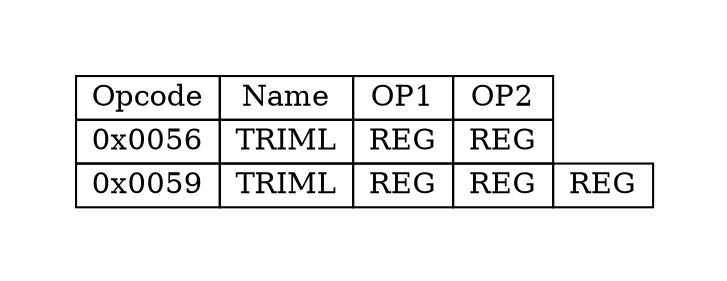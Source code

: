 digraph{
graph [pad="0.5", nodesep="0.5", ranksep="2" ]
node[shape=plain]
Foo [label=<
<table border="0" cellborder="1" cellspacing="0">
<tr><td> Opcode </td> <td> Name </td> <td> OP1 </td><td> OP2 </td> </tr>
<tr><td> 0x0056 </td><td> TRIML </td><td> REG </td><td> REG </td> </tr>
<tr><td> 0x0059 </td><td> TRIML </td><td> REG </td><td> REG </td><td> REG </td> </tr>
</table>>];
}
